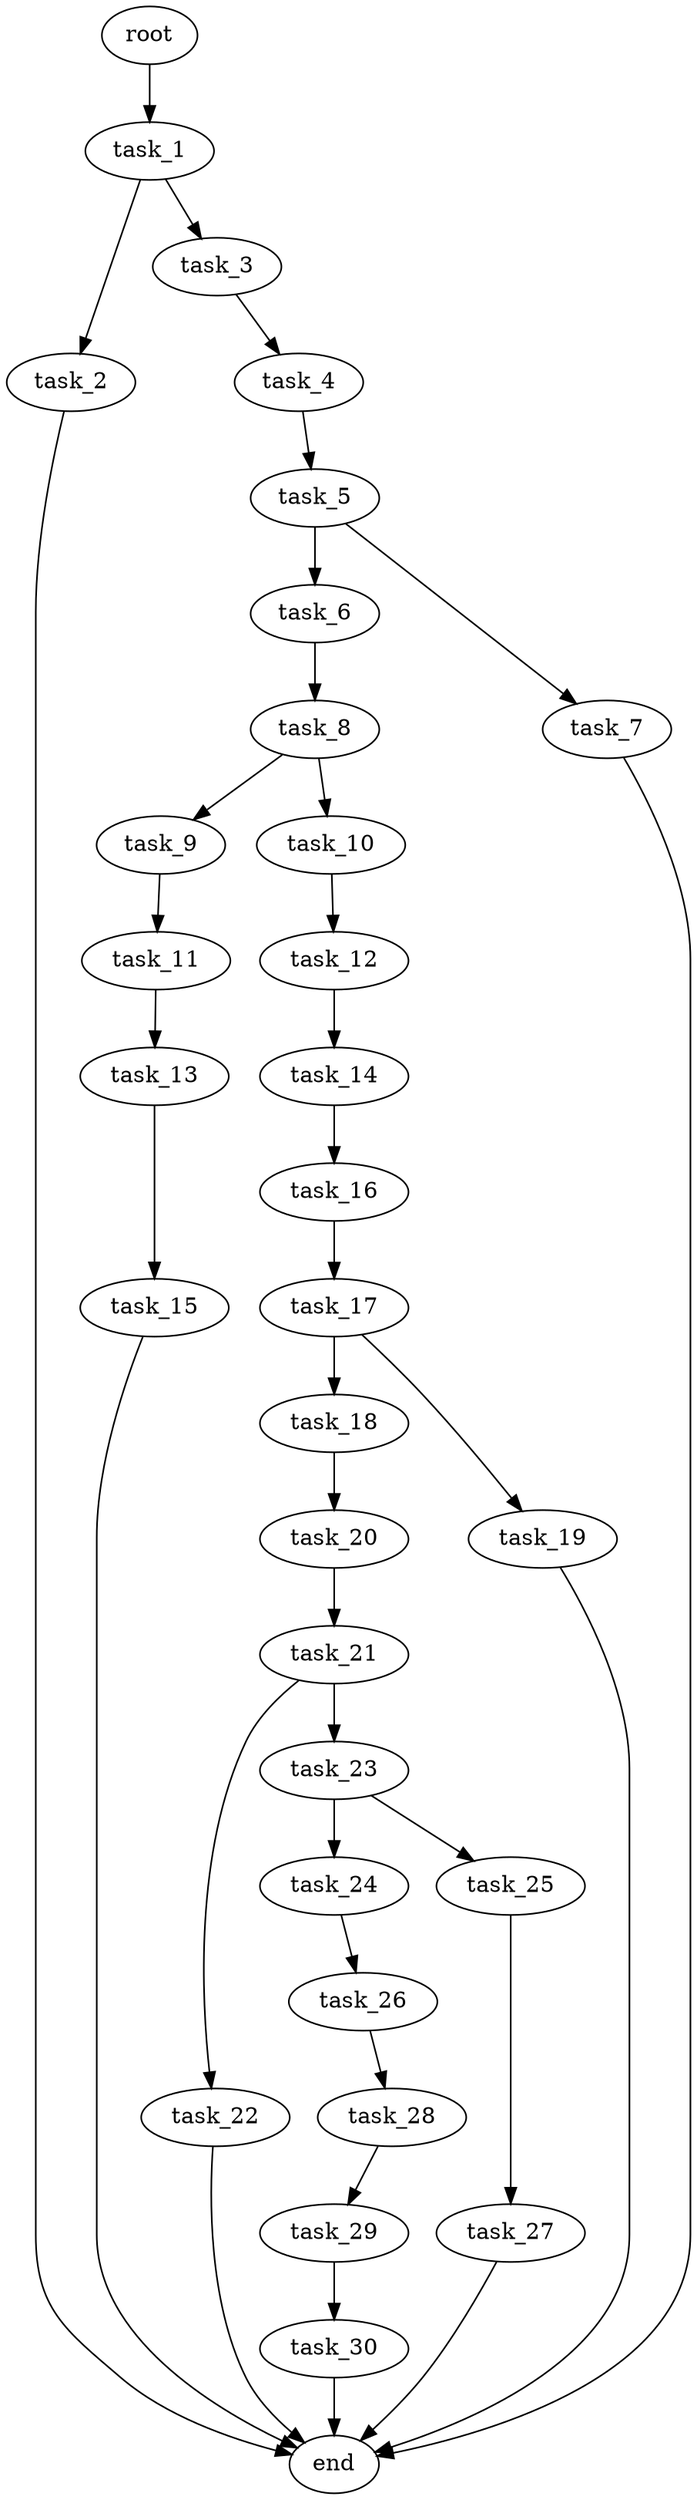 digraph G {
  root [size="0.000000e+00"];
  task_1 [size="8.071476e+10"];
  task_2 [size="7.297588e+10"];
  task_3 [size="5.362745e+10"];
  task_4 [size="9.731185e+10"];
  task_5 [size="3.785965e+10"];
  task_6 [size="5.520854e+10"];
  task_7 [size="8.294217e+10"];
  task_8 [size="6.185579e+10"];
  task_9 [size="8.617207e+10"];
  task_10 [size="5.773944e+10"];
  task_11 [size="7.046014e+10"];
  task_12 [size="4.591980e+09"];
  task_13 [size="2.279755e+10"];
  task_14 [size="2.894590e+10"];
  task_15 [size="7.988400e+09"];
  task_16 [size="2.328676e+10"];
  task_17 [size="1.010913e+10"];
  task_18 [size="2.780458e+10"];
  task_19 [size="6.357209e+10"];
  task_20 [size="3.648957e+10"];
  task_21 [size="3.702439e+10"];
  task_22 [size="2.095861e+10"];
  task_23 [size="2.670511e+10"];
  task_24 [size="9.366609e+10"];
  task_25 [size="6.480706e+10"];
  task_26 [size="6.091701e+10"];
  task_27 [size="1.712215e+10"];
  task_28 [size="7.291539e+10"];
  task_29 [size="1.634862e+10"];
  task_30 [size="3.795175e+10"];
  end [size="0.000000e+00"];

  root -> task_1 [size="1.000000e-12"];
  task_1 -> task_2 [size="7.297588e+08"];
  task_1 -> task_3 [size="5.362745e+08"];
  task_2 -> end [size="1.000000e-12"];
  task_3 -> task_4 [size="9.731185e+08"];
  task_4 -> task_5 [size="3.785965e+08"];
  task_5 -> task_6 [size="5.520854e+08"];
  task_5 -> task_7 [size="8.294217e+08"];
  task_6 -> task_8 [size="6.185579e+08"];
  task_7 -> end [size="1.000000e-12"];
  task_8 -> task_9 [size="8.617207e+08"];
  task_8 -> task_10 [size="5.773944e+08"];
  task_9 -> task_11 [size="7.046014e+08"];
  task_10 -> task_12 [size="4.591980e+07"];
  task_11 -> task_13 [size="2.279755e+08"];
  task_12 -> task_14 [size="2.894590e+08"];
  task_13 -> task_15 [size="7.988400e+07"];
  task_14 -> task_16 [size="2.328676e+08"];
  task_15 -> end [size="1.000000e-12"];
  task_16 -> task_17 [size="1.010913e+08"];
  task_17 -> task_18 [size="2.780458e+08"];
  task_17 -> task_19 [size="6.357209e+08"];
  task_18 -> task_20 [size="3.648957e+08"];
  task_19 -> end [size="1.000000e-12"];
  task_20 -> task_21 [size="3.702439e+08"];
  task_21 -> task_22 [size="2.095861e+08"];
  task_21 -> task_23 [size="2.670511e+08"];
  task_22 -> end [size="1.000000e-12"];
  task_23 -> task_24 [size="9.366609e+08"];
  task_23 -> task_25 [size="6.480706e+08"];
  task_24 -> task_26 [size="6.091701e+08"];
  task_25 -> task_27 [size="1.712215e+08"];
  task_26 -> task_28 [size="7.291539e+08"];
  task_27 -> end [size="1.000000e-12"];
  task_28 -> task_29 [size="1.634862e+08"];
  task_29 -> task_30 [size="3.795175e+08"];
  task_30 -> end [size="1.000000e-12"];
}
